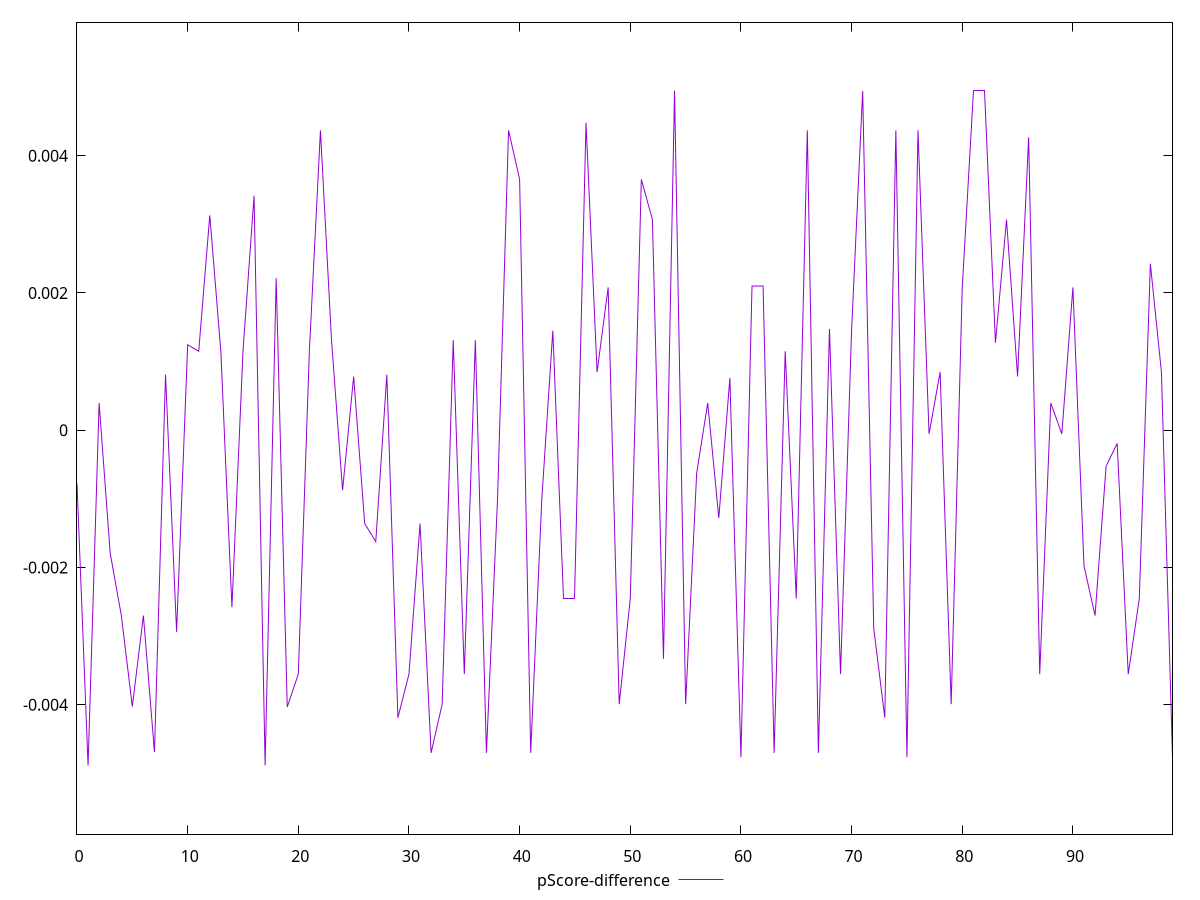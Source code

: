 reset

$pScoreDifference <<EOF
0 -0.0007730724485107612
1 -0.004883752116671913
2 0.0003963601809720829
3 -0.0017910025711583288
4 -0.0026936814313432422
5 -0.004024892727162999
6 -0.0027005102157403593
7 -0.004689471733857031
8 0.0008091140684231002
9 -0.002937405282937372
10 0.001244572934327337
11 0.0011505099701654697
12 0.003130096715255104
13 0.0011463974916711694
14 -0.0025781378053700843
15 0.0011496773335703814
16 0.00341660881275338
17 -0.004883752116670137
18 0.0022148902806673754
19 -0.004031157264336865
20 -0.0035529458895381394
21 0.0011564989162072825
22 0.004368361210440541
23 0.0013116586107532746
24 -0.0008735938469903171
25 0.000781526852782849
26 -0.0013596315560615024
27 -0.001622153554634187
28 0.0008091140684231002
29 -0.004186393560176693
30 -0.0035529458895403043
31 -0.0013596315560615024
32 -0.004699671560900731
33 -0.0039912525166909685
34 0.001311658610755384
35 -0.0035529458895381394
36 0.001311658610757549
37 -0.004699671560900731
38 -0.001016388476754393
39 0.004368361210440541
40 0.0036533608888901226
41 -0.004699671560898677
42 -0.0010163884767523945
43 0.0014483922790547166
44 -0.002452887226820466
45 -0.0024528872268225754
46 0.0044784697509384075
47 0.0008469934617796326
48 0.00208109460755157
49 -0.003991252516688859
50 -0.002452887226820466
51 0.0036533608888901226
52 0.0030669675907156746
53 -0.003330810546115004
54 0.004942257760970431
55 -0.003991252516688859
56 -0.0006251390576321181
57 0.0003963601809735262
58 -0.001278968447243456
59 0.0007606847241942161
60 -0.004762995021794558
61 0.002099855856947608
62 0.0021001998375601016
63 -0.004699671560896679
64 0.0011505099701635269
65 -0.002452887226820466
66 0.004368361210440541
67 -0.004699671560898677
68 0.0014750619468940074
69 -0.0035529458895381394
70 0.001463163842290005
71 0.004942257760973207
72 -0.0028849985049442806
73 -0.004186393560176693
74 0.004368361210438487
75 -0.004762995021792837
76 0.004368361210440541
77 -0.00005342083899878558
78 0.0008469934617813535
79 -0.003991252516692745
80 0.00208109460755157
81 0.004942257760974539
82 0.004942257760970431
83 0.001273972932771178
84 0.003066967590717784
85 0.000781526852782849
86 0.0042670112396060444
87 -0.0035529458895381394
88 0.00039636018097075065
89 -0.00005342083899878558
90 0.00208109460755157
91 -0.001975110893191162
92 -0.0027005102157384164
93 -0.0005235047147064686
94 -0.0001926435070657151
95 -0.0035529458895381394
96 -0.002452887226820466
97 0.0024249802423500777
98 0.0008469934617775232
99 -0.0047629950217907835
EOF

set key outside below
set xrange [0:99]
set yrange [-0.005883752116671913:0.005942257760974539]
set trange [-0.005883752116671913:0.005942257760974539]
set terminal svg size 640, 500 enhanced background rgb 'white'
set output "report_00026_2021-02-22T21:38:55.199Z/max-potential-fid/samples/pages+cached/pScore-difference/values.svg"

plot $pScoreDifference title "pScore-difference" with line

reset
